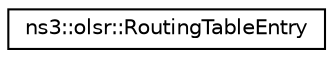 digraph "Graphical Class Hierarchy"
{
 // LATEX_PDF_SIZE
  edge [fontname="Helvetica",fontsize="10",labelfontname="Helvetica",labelfontsize="10"];
  node [fontname="Helvetica",fontsize="10",shape=record];
  rankdir="LR";
  Node0 [label="ns3::olsr::RoutingTableEntry",height=0.2,width=0.4,color="black", fillcolor="white", style="filled",URL="$structns3_1_1olsr_1_1_routing_table_entry.html",tooltip="An OLSR's routing table entry."];
}
